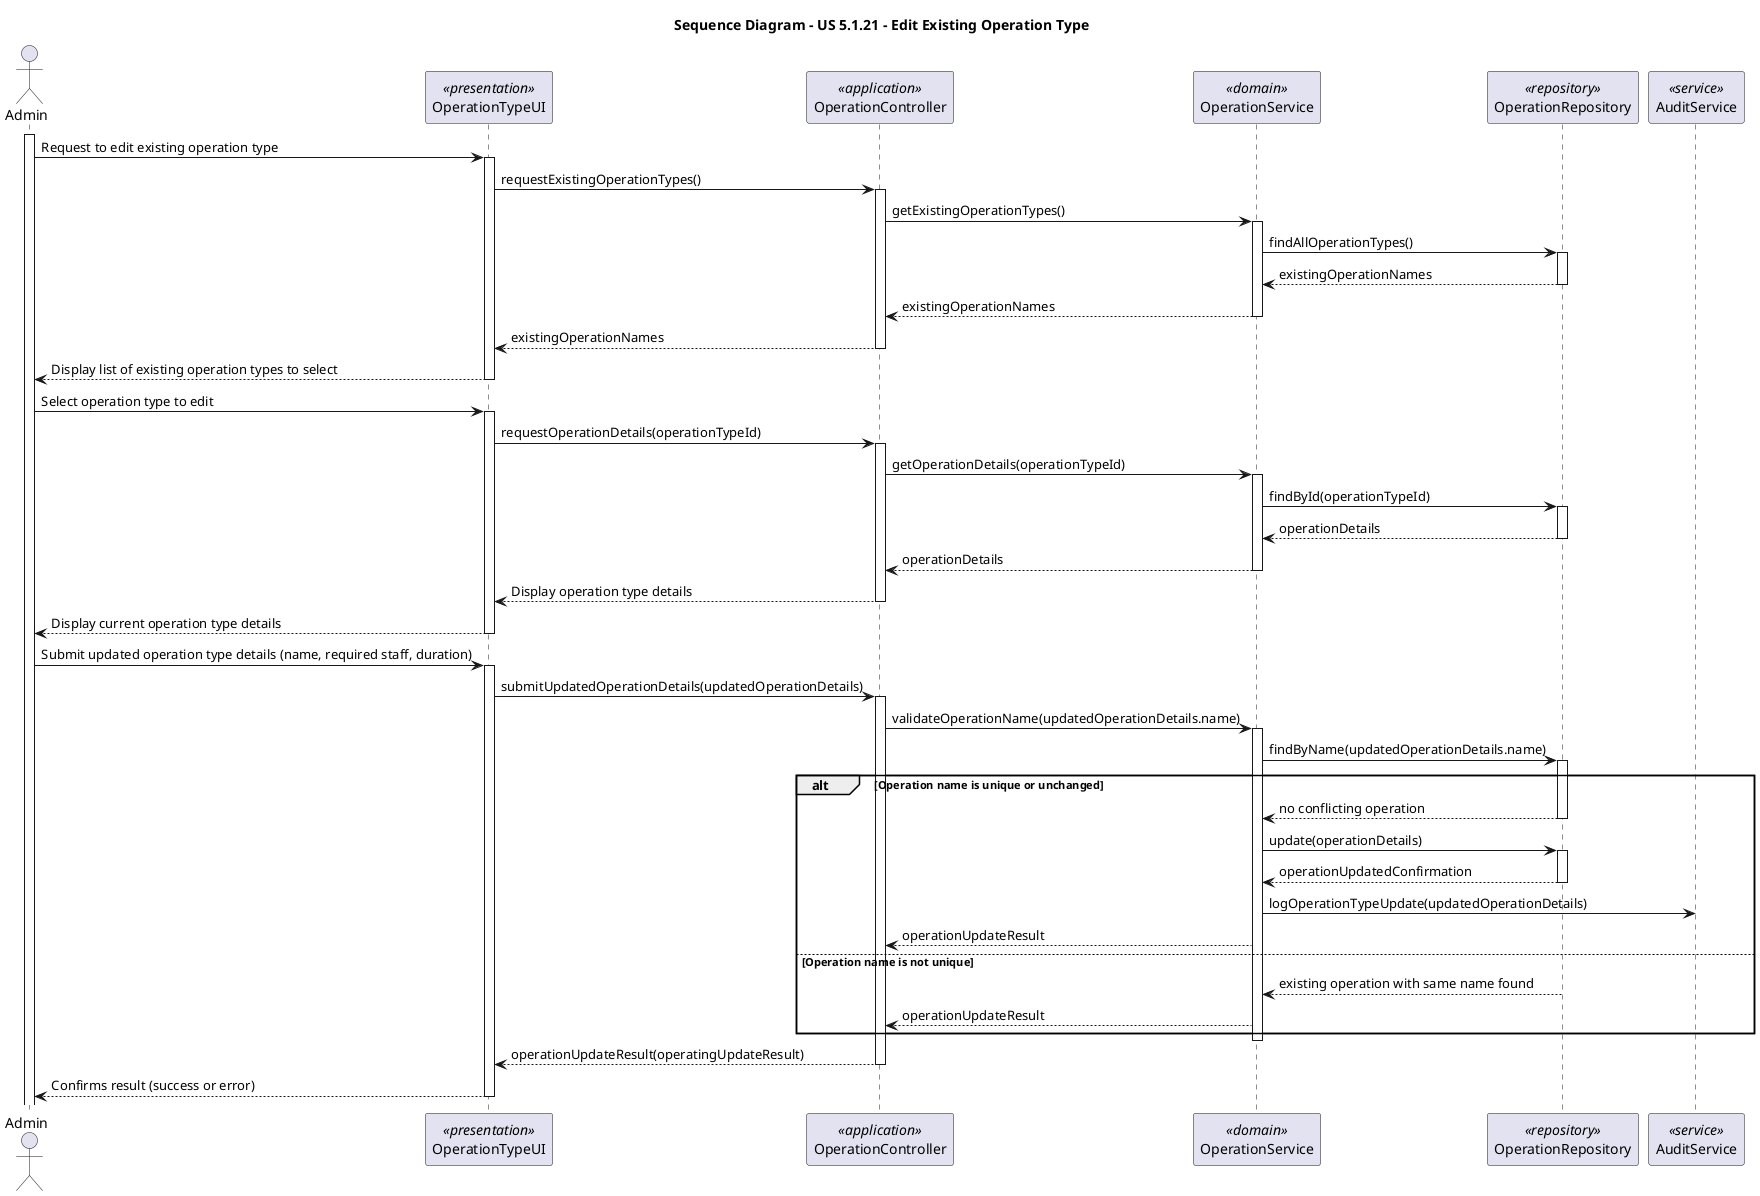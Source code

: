 @startuml sd
title Sequence Diagram - US 5.1.21 - Edit Existing Operation Type

actor "Admin" as admin
participant "OperationTypeUI" as ui <<presentation>>
participant "OperationController" as con <<application>>
participant "OperationService" as service <<domain>>
participant "OperationRepository" as repo <<repository>>
participant "AuditService" as audit <<service>>

activate admin
admin -> ui: Request to edit existing operation type

activate ui
ui -> con: requestExistingOperationTypes()
activate con

con -> service: getExistingOperationTypes()
activate service

service -> repo: findAllOperationTypes()
activate repo
repo --> service: existingOperationNames
deactivate repo

service --> con: existingOperationNames
deactivate service

con --> ui: existingOperationNames
deactivate con

ui --> admin: Display list of existing operation types to select
deactivate ui

admin -> ui: Select operation type to edit
activate ui
ui -> con: requestOperationDetails(operationTypeId)
activate con

con -> service: getOperationDetails(operationTypeId)
activate service
service -> repo: findById(operationTypeId)
activate repo
repo --> service: operationDetails
deactivate repo

service --> con: operationDetails
deactivate service

con --> ui: Display operation type details
deactivate con

ui --> admin: Display current operation type details
deactivate ui

admin -> ui: Submit updated operation type details (name, required staff, duration)
activate ui
ui -> con: submitUpdatedOperationDetails(updatedOperationDetails)
activate con

con -> service: validateOperationName(updatedOperationDetails.name)
activate service
service -> repo: findByName(updatedOperationDetails.name)
activate repo
alt Operation name is unique or unchanged
    repo --> service: no conflicting operation
    deactivate repo
    service -> repo: update(operationDetails)
    activate repo
    repo --> service: operationUpdatedConfirmation
    deactivate repo
    service -> audit: logOperationTypeUpdate(updatedOperationDetails)
    service --> con: operationUpdateResult
else Operation name is not unique
    repo --> service: existing operation with same name found
    deactivate repo
    service --> con: operationUpdateResult
end

deactivate service
con --> ui: operationUpdateResult(operatingUpdateResult)
deactivate con
ui --> admin: Confirms result (success or error)
deactivate ui

@enduml
